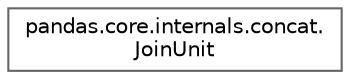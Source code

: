 digraph "Graphical Class Hierarchy"
{
 // LATEX_PDF_SIZE
  bgcolor="transparent";
  edge [fontname=Helvetica,fontsize=10,labelfontname=Helvetica,labelfontsize=10];
  node [fontname=Helvetica,fontsize=10,shape=box,height=0.2,width=0.4];
  rankdir="LR";
  Node0 [id="Node000000",label="pandas.core.internals.concat.\lJoinUnit",height=0.2,width=0.4,color="grey40", fillcolor="white", style="filled",URL="$da/da8/classpandas_1_1core_1_1internals_1_1concat_1_1JoinUnit.html",tooltip=" "];
}
